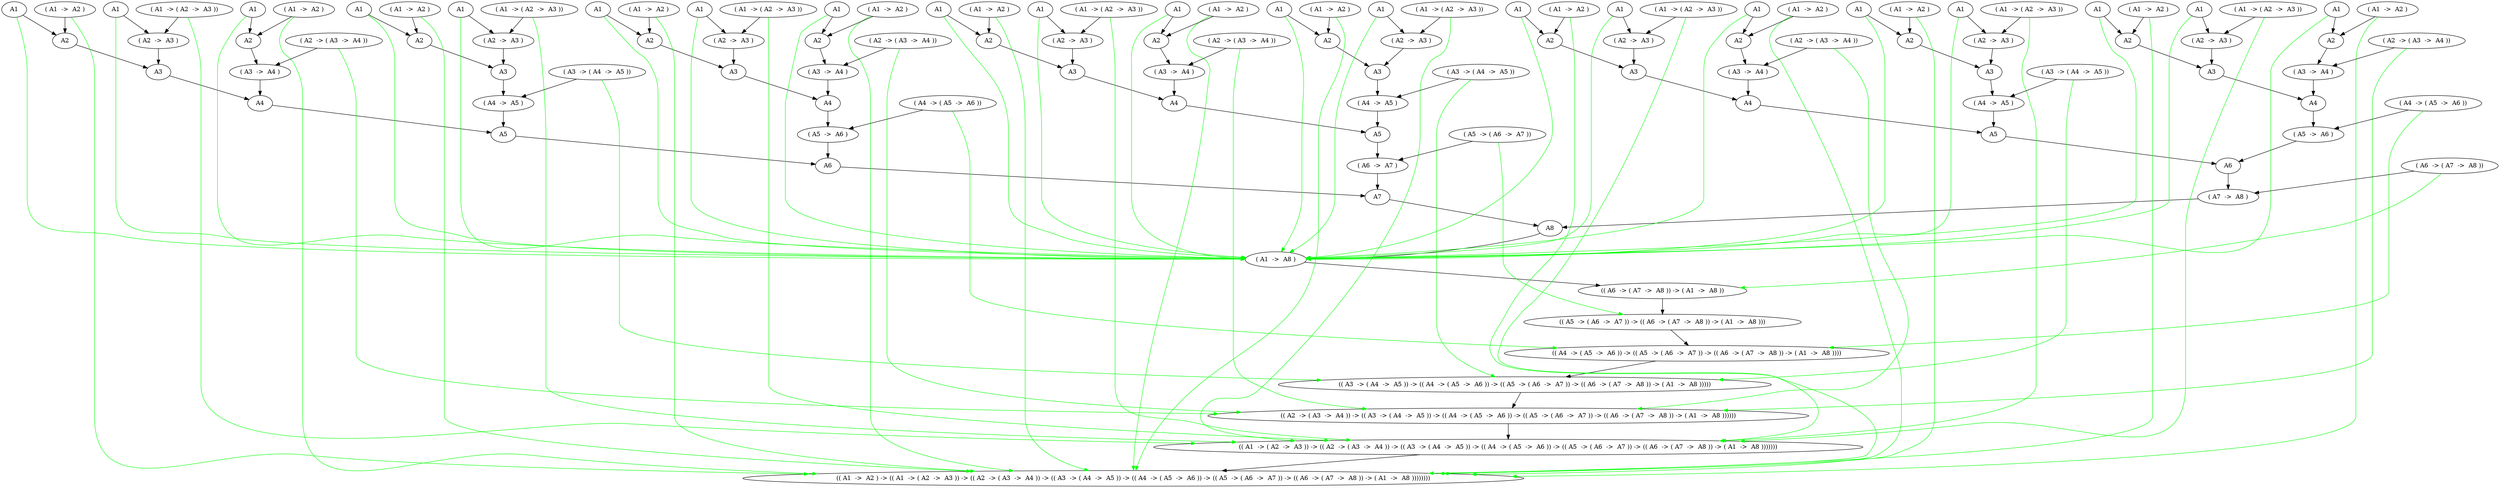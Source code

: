 digraph prooftreeDot {
"1" [label="(( A1  ->  A2 ) -> (( A1  -> ( A2  ->  A3 )) -> (( A2  -> ( A3  ->  A4 )) -> (( A3  -> ( A4  ->  A5 )) -> (( A4  -> ( A5  ->  A6 )) -> (( A5  -> ( A6  ->  A7 )) -> (( A6  -> ( A7  ->  A8 )) -> ( A1  ->  A8 ))))))))"];
"2" [label="(( A1  -> ( A2  ->  A3 )) -> (( A2  -> ( A3  ->  A4 )) -> (( A3  -> ( A4  ->  A5 )) -> (( A4  -> ( A5  ->  A6 )) -> (( A5  -> ( A6  ->  A7 )) -> (( A6  -> ( A7  ->  A8 )) -> ( A1  ->  A8 )))))))"];
"2" -> "1";
"3" [label="(( A2  -> ( A3  ->  A4 )) -> (( A3  -> ( A4  ->  A5 )) -> (( A4  -> ( A5  ->  A6 )) -> (( A5  -> ( A6  ->  A7 )) -> (( A6  -> ( A7  ->  A8 )) -> ( A1  ->  A8 ))))))"];
"3" -> "2";
"4" [label="(( A3  -> ( A4  ->  A5 )) -> (( A4  -> ( A5  ->  A6 )) -> (( A5  -> ( A6  ->  A7 )) -> (( A6  -> ( A7  ->  A8 )) -> ( A1  ->  A8 )))))"];
"4" -> "3";
"5" [label="(( A4  -> ( A5  ->  A6 )) -> (( A5  -> ( A6  ->  A7 )) -> (( A6  -> ( A7  ->  A8 )) -> ( A1  ->  A8 ))))"];
"5" -> "4";
"6" [label="(( A5  -> ( A6  ->  A7 )) -> (( A6  -> ( A7  ->  A8 )) -> ( A1  ->  A8 )))"];
"6" -> "5";
"7" [label="(( A6  -> ( A7  ->  A8 )) -> ( A1  ->  A8 ))"];
"7" -> "6";
"8" [label="( A1  ->  A8 )"];
"8" -> "7";
"9" [label=" A8 "];
"9" -> "8";
"10" [label=" A7 "];
"10" -> "9";
"11" [label=" A6 "];
"11" -> "10";
"12" [label=" A5 "];
"12" -> "11";
"13" [label=" A4 "];
"13" -> "12";
"14" [label=" A3 "];
"14" -> "13";
"15" [label=" A2 "];
"15" -> "14";
"16" [label=" A1 "];
"16" -> "15";
"16" -> "8" [color=green];
"17" [label="( A1  ->  A2 )"];
"17" -> "15";
"17" -> "1" [color=green];
"18" [label="( A2  ->  A3 )"];
"18" -> "14";
"19" [label=" A1 "];
"19" -> "18";
"19" -> "8" [color=green];
"20" [label="( A1  -> ( A2  ->  A3 ))"];
"20" -> "18";
"20" -> "2" [color=green];
"21" [label="( A3  ->  A4 )"];
"21" -> "13";
"22" [label=" A2 "];
"22" -> "21";
"23" [label=" A1 "];
"23" -> "22";
"23" -> "8" [color=green];
"24" [label="( A1  ->  A2 )"];
"24" -> "22";
"24" -> "1" [color=green];
"25" [label="( A2  -> ( A3  ->  A4 ))"];
"25" -> "21";
"25" -> "3" [color=green];
"26" [label="( A4  ->  A5 )"];
"26" -> "12";
"27" [label=" A3 "];
"27" -> "26";
"28" [label=" A2 "];
"28" -> "27";
"29" [label=" A1 "];
"29" -> "28";
"29" -> "8" [color=green];
"30" [label="( A1  ->  A2 )"];
"30" -> "28";
"30" -> "1" [color=green];
"31" [label="( A2  ->  A3 )"];
"31" -> "27";
"32" [label=" A1 "];
"32" -> "31";
"32" -> "8" [color=green];
"33" [label="( A1  -> ( A2  ->  A3 ))"];
"33" -> "31";
"33" -> "2" [color=green];
"34" [label="( A3  -> ( A4  ->  A5 ))"];
"34" -> "26";
"34" -> "4" [color=green];
"35" [label="( A5  ->  A6 )"];
"35" -> "11";
"36" [label=" A4 "];
"36" -> "35";
"37" [label=" A3 "];
"37" -> "36";
"38" [label=" A2 "];
"38" -> "37";
"39" [label=" A1 "];
"39" -> "38";
"39" -> "8" [color=green];
"40" [label="( A1  ->  A2 )"];
"40" -> "38";
"40" -> "1" [color=green];
"41" [label="( A2  ->  A3 )"];
"41" -> "37";
"42" [label=" A1 "];
"42" -> "41";
"42" -> "8" [color=green];
"43" [label="( A1  -> ( A2  ->  A3 ))"];
"43" -> "41";
"43" -> "2" [color=green];
"44" [label="( A3  ->  A4 )"];
"44" -> "36";
"45" [label=" A2 "];
"45" -> "44";
"46" [label=" A1 "];
"46" -> "45";
"46" -> "8" [color=green];
"47" [label="( A1  ->  A2 )"];
"47" -> "45";
"47" -> "1" [color=green];
"48" [label="( A2  -> ( A3  ->  A4 ))"];
"48" -> "44";
"48" -> "3" [color=green];
"49" [label="( A4  -> ( A5  ->  A6 ))"];
"49" -> "35";
"49" -> "5" [color=green];
"50" [label="( A6  ->  A7 )"];
"50" -> "10";
"51" [label=" A5 "];
"51" -> "50";
"52" [label=" A4 "];
"52" -> "51";
"53" [label=" A3 "];
"53" -> "52";
"54" [label=" A2 "];
"54" -> "53";
"55" [label=" A1 "];
"55" -> "54";
"55" -> "8" [color=green];
"56" [label="( A1  ->  A2 )"];
"56" -> "54";
"56" -> "1" [color=green];
"57" [label="( A2  ->  A3 )"];
"57" -> "53";
"58" [label=" A1 "];
"58" -> "57";
"58" -> "8" [color=green];
"59" [label="( A1  -> ( A2  ->  A3 ))"];
"59" -> "57";
"59" -> "2" [color=green];
"60" [label="( A3  ->  A4 )"];
"60" -> "52";
"61" [label=" A2 "];
"61" -> "60";
"62" [label=" A1 "];
"62" -> "61";
"62" -> "8" [color=green];
"63" [label="( A1  ->  A2 )"];
"63" -> "61";
"63" -> "1" [color=green];
"64" [label="( A2  -> ( A3  ->  A4 ))"];
"64" -> "60";
"64" -> "3" [color=green];
"65" [label="( A4  ->  A5 )"];
"65" -> "51";
"66" [label=" A3 "];
"66" -> "65";
"67" [label=" A2 "];
"67" -> "66";
"68" [label=" A1 "];
"68" -> "67";
"68" -> "8" [color=green];
"69" [label="( A1  ->  A2 )"];
"69" -> "67";
"69" -> "1" [color=green];
"70" [label="( A2  ->  A3 )"];
"70" -> "66";
"71" [label=" A1 "];
"71" -> "70";
"71" -> "8" [color=green];
"72" [label="( A1  -> ( A2  ->  A3 ))"];
"72" -> "70";
"72" -> "2" [color=green];
"73" [label="( A3  -> ( A4  ->  A5 ))"];
"73" -> "65";
"73" -> "4" [color=green];
"74" [label="( A5  -> ( A6  ->  A7 ))"];
"74" -> "50";
"74" -> "6" [color=green];
"75" [label="( A7  ->  A8 )"];
"75" -> "9";
"76" [label=" A6 "];
"76" -> "75";
"77" [label=" A5 "];
"77" -> "76";
"78" [label=" A4 "];
"78" -> "77";
"79" [label=" A3 "];
"79" -> "78";
"80" [label=" A2 "];
"80" -> "79";
"81" [label=" A1 "];
"81" -> "80";
"81" -> "8" [color=green];
"82" [label="( A1  ->  A2 )"];
"82" -> "80";
"82" -> "1" [color=green];
"83" [label="( A2  ->  A3 )"];
"83" -> "79";
"84" [label=" A1 "];
"84" -> "83";
"84" -> "8" [color=green];
"85" [label="( A1  -> ( A2  ->  A3 ))"];
"85" -> "83";
"85" -> "2" [color=green];
"86" [label="( A3  ->  A4 )"];
"86" -> "78";
"87" [label=" A2 "];
"87" -> "86";
"88" [label=" A1 "];
"88" -> "87";
"88" -> "8" [color=green];
"89" [label="( A1  ->  A2 )"];
"89" -> "87";
"89" -> "1" [color=green];
"90" [label="( A2  -> ( A3  ->  A4 ))"];
"90" -> "86";
"90" -> "3" [color=green];
"91" [label="( A4  ->  A5 )"];
"91" -> "77";
"92" [label=" A3 "];
"92" -> "91";
"93" [label=" A2 "];
"93" -> "92";
"94" [label=" A1 "];
"94" -> "93";
"94" -> "8" [color=green];
"95" [label="( A1  ->  A2 )"];
"95" -> "93";
"95" -> "1" [color=green];
"96" [label="( A2  ->  A3 )"];
"96" -> "92";
"97" [label=" A1 "];
"97" -> "96";
"97" -> "8" [color=green];
"98" [label="( A1  -> ( A2  ->  A3 ))"];
"98" -> "96";
"98" -> "2" [color=green];
"99" [label="( A3  -> ( A4  ->  A5 ))"];
"99" -> "91";
"99" -> "4" [color=green];
"100" [label="( A5  ->  A6 )"];
"100" -> "76";
"101" [label=" A4 "];
"101" -> "100";
"102" [label=" A3 "];
"102" -> "101";
"103" [label=" A2 "];
"103" -> "102";
"104" [label=" A1 "];
"104" -> "103";
"104" -> "8" [color=green];
"105" [label="( A1  ->  A2 )"];
"105" -> "103";
"105" -> "1" [color=green];
"106" [label="( A2  ->  A3 )"];
"106" -> "102";
"107" [label=" A1 "];
"107" -> "106";
"107" -> "8" [color=green];
"108" [label="( A1  -> ( A2  ->  A3 ))"];
"108" -> "106";
"108" -> "2" [color=green];
"109" [label="( A3  ->  A4 )"];
"109" -> "101";
"110" [label=" A2 "];
"110" -> "109";
"111" [label=" A1 "];
"111" -> "110";
"111" -> "8" [color=green];
"112" [label="( A1  ->  A2 )"];
"112" -> "110";
"112" -> "1" [color=green];
"113" [label="( A2  -> ( A3  ->  A4 ))"];
"113" -> "109";
"113" -> "3" [color=green];
"114" [label="( A4  -> ( A5  ->  A6 ))"];
"114" -> "100";
"114" -> "5" [color=green];
"115" [label="( A6  -> ( A7  ->  A8 ))"];
"115" -> "75";
"115" -> "7" [color=green];
}
